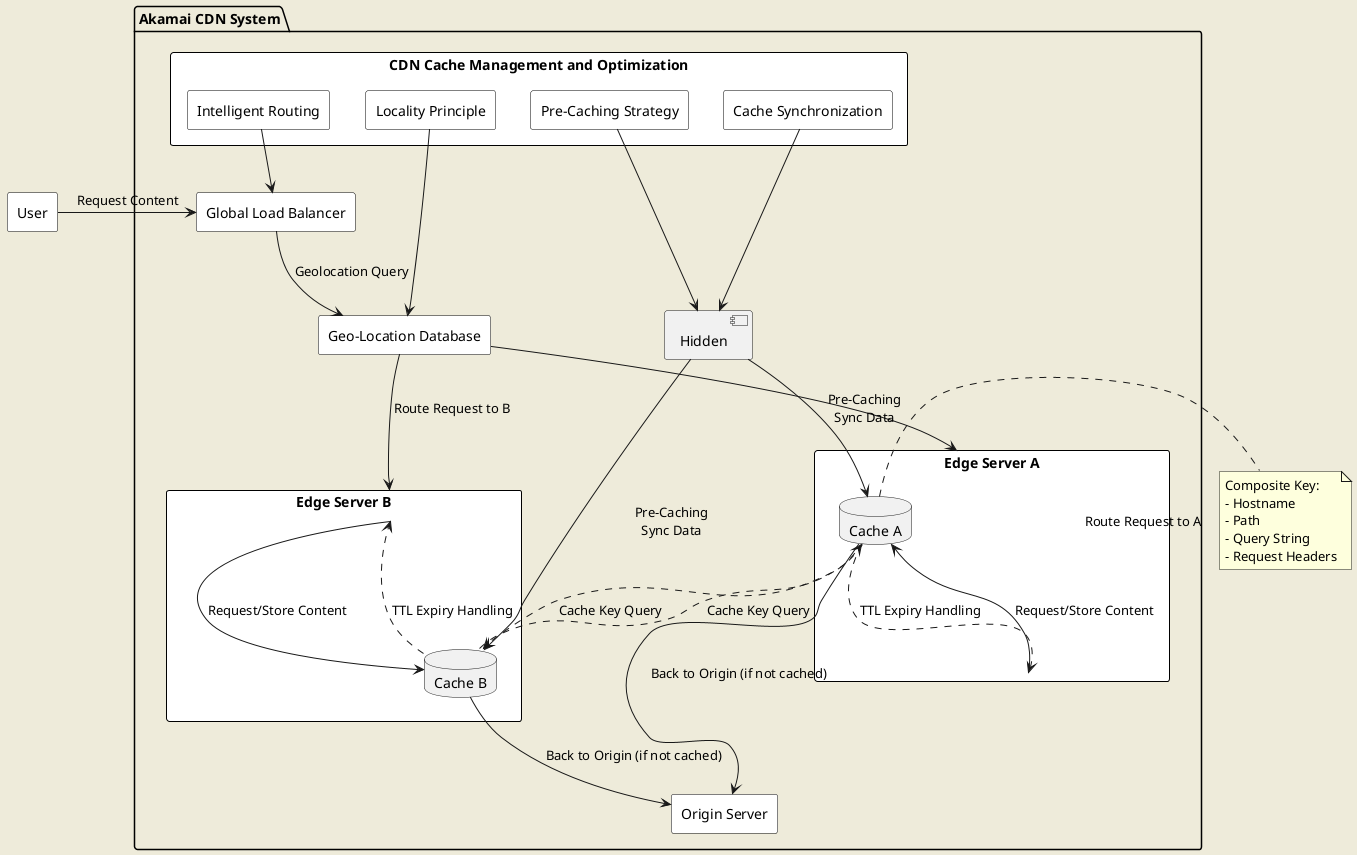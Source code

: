 @startuml
skinparam backgroundColor #EEEBDA
skinparam rectangle {
  BackgroundColor White
  BorderColor Black
  Shadowing false
}

' Akamai CDN System Structure
package "Akamai CDN System" {
    rectangle "Global Load Balancer" as GLB
    rectangle "Geo-Location Database" as GeoDB

    rectangle "Edge Server A" as EdgeA {
        database "Cache A" as CacheA
    }
    rectangle "Edge Server B" as EdgeB {
        database "Cache B" as CacheB
    }
    rectangle "Origin Server" as Origin

    ' Connection between components
    GLB --> GeoDB : "Geolocation Query"
    GeoDB -down-> EdgeA : "Route Request to A"
    GeoDB -down-> EdgeB : "Route Request to B"
    EdgeA --> CacheA : "Request/Store Content"
    EdgeB --> CacheB : "Request/Store Content"
    CacheA --> Origin : "Back to Origin (if not cached)"
    CacheB --> Origin : "Back to Origin (if not cached)"

    CacheA ..> CacheB : "Cache Key Query"
    CacheB ..> CacheA : "Cache Key Query"
    CacheA ..> EdgeA : "TTL Expiry Handling"
    CacheB ..> EdgeB : "TTL Expiry Handling"

    ' Cache Management and Optimization
    rectangle "CDN Cache Management and Optimization" as CDNManagement {
        rectangle "Pre-Caching Strategy" as PreCache
        rectangle "Cache Synchronization" as Sync
        rectangle "Intelligent Routing" as Routing
        rectangle "Locality Principle" as Locality
    }

    ' Interaction with other system components
    PreCache -down-> [Hidden]
    Sync -down-> [Hidden]
    Routing -down-> GLB
    Locality -down-> GeoDB

    [Hidden] -down-> CacheA : "Pre-Caching\nSync Data"
    [Hidden] -down-> CacheB : "Pre-Caching\nSync Data"
}

rectangle "User" as User
User -right-> GLB : "Request Content"

    ' Composite Key
    note right of CacheA
      Composite Key:
      - Hostname
      - Path
      - Query String
      - Request Headers
    end note

@enduml

